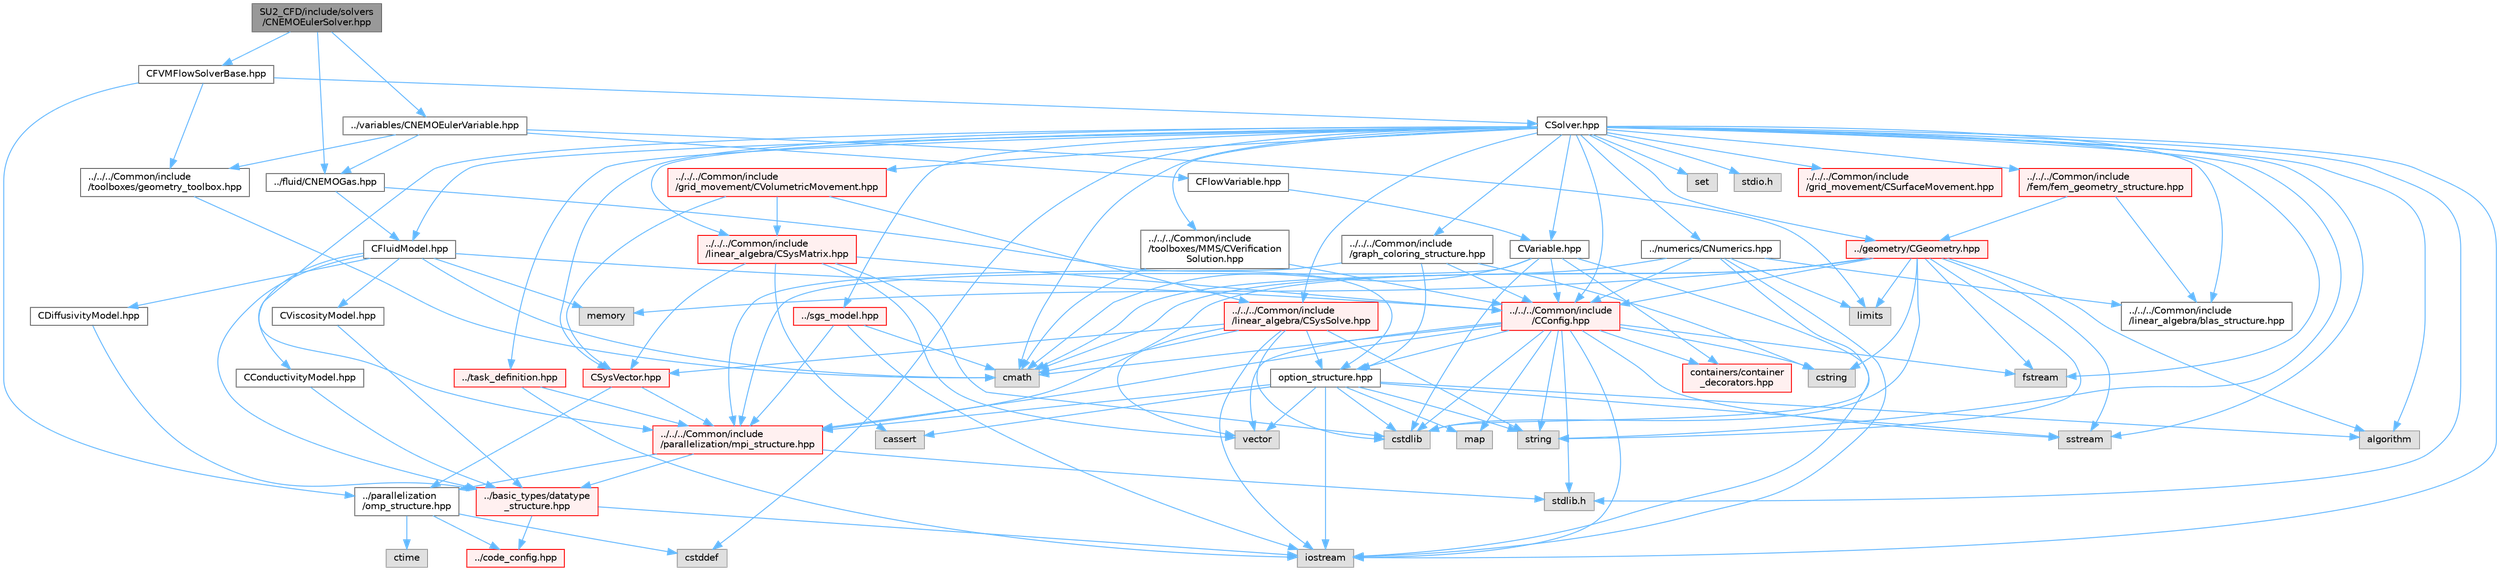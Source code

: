 digraph "SU2_CFD/include/solvers/CNEMOEulerSolver.hpp"
{
 // LATEX_PDF_SIZE
  bgcolor="transparent";
  edge [fontname=Helvetica,fontsize=10,labelfontname=Helvetica,labelfontsize=10];
  node [fontname=Helvetica,fontsize=10,shape=box,height=0.2,width=0.4];
  Node1 [id="Node000001",label="SU2_CFD/include/solvers\l/CNEMOEulerSolver.hpp",height=0.2,width=0.4,color="gray40", fillcolor="grey60", style="filled", fontcolor="black",tooltip="Headers of the CNEMOEulerSolver class."];
  Node1 -> Node2 [id="edge1_Node000001_Node000002",color="steelblue1",style="solid",tooltip=" "];
  Node2 [id="Node000002",label="../variables/CNEMOEulerVariable.hpp",height=0.2,width=0.4,color="grey40", fillcolor="white", style="filled",URL="$CNEMOEulerVariable_8hpp.html",tooltip="Class for defining the variables of the compressible NEMO Euler solver."];
  Node2 -> Node3 [id="edge2_Node000002_Node000003",color="steelblue1",style="solid",tooltip=" "];
  Node3 [id="Node000003",label="limits",height=0.2,width=0.4,color="grey60", fillcolor="#E0E0E0", style="filled",tooltip=" "];
  Node2 -> Node4 [id="edge3_Node000002_Node000004",color="steelblue1",style="solid",tooltip=" "];
  Node4 [id="Node000004",label="CFlowVariable.hpp",height=0.2,width=0.4,color="grey40", fillcolor="white", style="filled",URL="$CFlowVariable_8hpp.html",tooltip="Class for defining the common variables of flow solvers."];
  Node4 -> Node5 [id="edge4_Node000004_Node000005",color="steelblue1",style="solid",tooltip=" "];
  Node5 [id="Node000005",label="CVariable.hpp",height=0.2,width=0.4,color="grey40", fillcolor="white", style="filled",URL="$CVariable_8hpp.html",tooltip="Declaration and inlines of the parent class for defining problem variables, function definitions in f..."];
  Node5 -> Node6 [id="edge5_Node000005_Node000006",color="steelblue1",style="solid",tooltip=" "];
  Node6 [id="Node000006",label="../../../Common/include\l/parallelization/mpi_structure.hpp",height=0.2,width=0.4,color="red", fillcolor="#FFF0F0", style="filled",URL="$mpi__structure_8hpp.html",tooltip="Headers of the mpi interface for generalized datatypes. The subroutines and functions are in the mpi_..."];
  Node6 -> Node7 [id="edge6_Node000006_Node000007",color="steelblue1",style="solid",tooltip=" "];
  Node7 [id="Node000007",label="stdlib.h",height=0.2,width=0.4,color="grey60", fillcolor="#E0E0E0", style="filled",tooltip=" "];
  Node6 -> Node8 [id="edge7_Node000006_Node000008",color="steelblue1",style="solid",tooltip=" "];
  Node8 [id="Node000008",label="../basic_types/datatype\l_structure.hpp",height=0.2,width=0.4,color="red", fillcolor="#FFF0F0", style="filled",URL="$datatype__structure_8hpp.html",tooltip="Headers for generalized datatypes, defines an interface for AD types."];
  Node8 -> Node9 [id="edge8_Node000008_Node000009",color="steelblue1",style="solid",tooltip=" "];
  Node9 [id="Node000009",label="iostream",height=0.2,width=0.4,color="grey60", fillcolor="#E0E0E0", style="filled",tooltip=" "];
  Node8 -> Node12 [id="edge9_Node000008_Node000012",color="steelblue1",style="solid",tooltip=" "];
  Node12 [id="Node000012",label="../code_config.hpp",height=0.2,width=0.4,color="red", fillcolor="#FFF0F0", style="filled",URL="$code__config_8hpp.html",tooltip="Header file for collecting common macros, definitions and type configurations."];
  Node6 -> Node15 [id="edge10_Node000006_Node000015",color="steelblue1",style="solid",tooltip=" "];
  Node15 [id="Node000015",label="../parallelization\l/omp_structure.hpp",height=0.2,width=0.4,color="grey40", fillcolor="white", style="filled",URL="$omp__structure_8hpp.html",tooltip="OpenMP interface header, provides compatibility functions if the code is built without OpenMP support..."];
  Node15 -> Node16 [id="edge11_Node000015_Node000016",color="steelblue1",style="solid",tooltip=" "];
  Node16 [id="Node000016",label="cstddef",height=0.2,width=0.4,color="grey60", fillcolor="#E0E0E0", style="filled",tooltip=" "];
  Node15 -> Node12 [id="edge12_Node000015_Node000012",color="steelblue1",style="solid",tooltip=" "];
  Node15 -> Node17 [id="edge13_Node000015_Node000017",color="steelblue1",style="solid",tooltip=" "];
  Node17 [id="Node000017",label="ctime",height=0.2,width=0.4,color="grey60", fillcolor="#E0E0E0", style="filled",tooltip=" "];
  Node5 -> Node19 [id="edge14_Node000005_Node000019",color="steelblue1",style="solid",tooltip=" "];
  Node19 [id="Node000019",label="cmath",height=0.2,width=0.4,color="grey60", fillcolor="#E0E0E0", style="filled",tooltip=" "];
  Node5 -> Node9 [id="edge15_Node000005_Node000009",color="steelblue1",style="solid",tooltip=" "];
  Node5 -> Node20 [id="edge16_Node000005_Node000020",color="steelblue1",style="solid",tooltip=" "];
  Node20 [id="Node000020",label="cstdlib",height=0.2,width=0.4,color="grey60", fillcolor="#E0E0E0", style="filled",tooltip=" "];
  Node5 -> Node21 [id="edge17_Node000005_Node000021",color="steelblue1",style="solid",tooltip=" "];
  Node21 [id="Node000021",label="../../../Common/include\l/CConfig.hpp",height=0.2,width=0.4,color="red", fillcolor="#FFF0F0", style="filled",URL="$CConfig_8hpp.html",tooltip="All the information about the definition of the physical problem. The subroutines and functions are i..."];
  Node21 -> Node6 [id="edge18_Node000021_Node000006",color="steelblue1",style="solid",tooltip=" "];
  Node21 -> Node9 [id="edge19_Node000021_Node000009",color="steelblue1",style="solid",tooltip=" "];
  Node21 -> Node20 [id="edge20_Node000021_Node000020",color="steelblue1",style="solid",tooltip=" "];
  Node21 -> Node22 [id="edge21_Node000021_Node000022",color="steelblue1",style="solid",tooltip=" "];
  Node22 [id="Node000022",label="fstream",height=0.2,width=0.4,color="grey60", fillcolor="#E0E0E0", style="filled",tooltip=" "];
  Node21 -> Node23 [id="edge22_Node000021_Node000023",color="steelblue1",style="solid",tooltip=" "];
  Node23 [id="Node000023",label="sstream",height=0.2,width=0.4,color="grey60", fillcolor="#E0E0E0", style="filled",tooltip=" "];
  Node21 -> Node24 [id="edge23_Node000021_Node000024",color="steelblue1",style="solid",tooltip=" "];
  Node24 [id="Node000024",label="string",height=0.2,width=0.4,color="grey60", fillcolor="#E0E0E0", style="filled",tooltip=" "];
  Node21 -> Node25 [id="edge24_Node000021_Node000025",color="steelblue1",style="solid",tooltip=" "];
  Node25 [id="Node000025",label="cstring",height=0.2,width=0.4,color="grey60", fillcolor="#E0E0E0", style="filled",tooltip=" "];
  Node21 -> Node26 [id="edge25_Node000021_Node000026",color="steelblue1",style="solid",tooltip=" "];
  Node26 [id="Node000026",label="vector",height=0.2,width=0.4,color="grey60", fillcolor="#E0E0E0", style="filled",tooltip=" "];
  Node21 -> Node7 [id="edge26_Node000021_Node000007",color="steelblue1",style="solid",tooltip=" "];
  Node21 -> Node19 [id="edge27_Node000021_Node000019",color="steelblue1",style="solid",tooltip=" "];
  Node21 -> Node28 [id="edge28_Node000021_Node000028",color="steelblue1",style="solid",tooltip=" "];
  Node28 [id="Node000028",label="map",height=0.2,width=0.4,color="grey60", fillcolor="#E0E0E0", style="filled",tooltip=" "];
  Node21 -> Node30 [id="edge29_Node000021_Node000030",color="steelblue1",style="solid",tooltip=" "];
  Node30 [id="Node000030",label="option_structure.hpp",height=0.2,width=0.4,color="grey40", fillcolor="white", style="filled",URL="$option__structure_8hpp.html",tooltip="Defines classes for referencing options for easy input in CConfig."];
  Node30 -> Node6 [id="edge30_Node000030_Node000006",color="steelblue1",style="solid",tooltip=" "];
  Node30 -> Node9 [id="edge31_Node000030_Node000009",color="steelblue1",style="solid",tooltip=" "];
  Node30 -> Node23 [id="edge32_Node000030_Node000023",color="steelblue1",style="solid",tooltip=" "];
  Node30 -> Node24 [id="edge33_Node000030_Node000024",color="steelblue1",style="solid",tooltip=" "];
  Node30 -> Node26 [id="edge34_Node000030_Node000026",color="steelblue1",style="solid",tooltip=" "];
  Node30 -> Node28 [id="edge35_Node000030_Node000028",color="steelblue1",style="solid",tooltip=" "];
  Node30 -> Node20 [id="edge36_Node000030_Node000020",color="steelblue1",style="solid",tooltip=" "];
  Node30 -> Node31 [id="edge37_Node000030_Node000031",color="steelblue1",style="solid",tooltip=" "];
  Node31 [id="Node000031",label="algorithm",height=0.2,width=0.4,color="grey60", fillcolor="#E0E0E0", style="filled",tooltip=" "];
  Node30 -> Node32 [id="edge38_Node000030_Node000032",color="steelblue1",style="solid",tooltip=" "];
  Node32 [id="Node000032",label="cassert",height=0.2,width=0.4,color="grey60", fillcolor="#E0E0E0", style="filled",tooltip=" "];
  Node21 -> Node33 [id="edge39_Node000021_Node000033",color="steelblue1",style="solid",tooltip=" "];
  Node33 [id="Node000033",label="containers/container\l_decorators.hpp",height=0.2,width=0.4,color="red", fillcolor="#FFF0F0", style="filled",URL="$container__decorators_8hpp.html",tooltip="Collection of small classes that decorate C2DContainer to augment its functionality,..."];
  Node5 -> Node33 [id="edge40_Node000005_Node000033",color="steelblue1",style="solid",tooltip=" "];
  Node2 -> Node43 [id="edge41_Node000002_Node000043",color="steelblue1",style="solid",tooltip=" "];
  Node43 [id="Node000043",label="../fluid/CNEMOGas.hpp",height=0.2,width=0.4,color="grey40", fillcolor="white", style="filled",URL="$CNEMOGas_8hpp.html",tooltip="Defines the nonequilibrium gas model."];
  Node43 -> Node44 [id="edge42_Node000043_Node000044",color="steelblue1",style="solid",tooltip=" "];
  Node44 [id="Node000044",label="CFluidModel.hpp",height=0.2,width=0.4,color="grey40", fillcolor="white", style="filled",URL="$CFluidModel_8hpp.html",tooltip="Defines the main fluid model class for thermophysical properties."];
  Node44 -> Node19 [id="edge43_Node000044_Node000019",color="steelblue1",style="solid",tooltip=" "];
  Node44 -> Node45 [id="edge44_Node000044_Node000045",color="steelblue1",style="solid",tooltip=" "];
  Node45 [id="Node000045",label="memory",height=0.2,width=0.4,color="grey60", fillcolor="#E0E0E0", style="filled",tooltip=" "];
  Node44 -> Node21 [id="edge45_Node000044_Node000021",color="steelblue1",style="solid",tooltip=" "];
  Node44 -> Node8 [id="edge46_Node000044_Node000008",color="steelblue1",style="solid",tooltip=" "];
  Node44 -> Node46 [id="edge47_Node000044_Node000046",color="steelblue1",style="solid",tooltip=" "];
  Node46 [id="Node000046",label="CConductivityModel.hpp",height=0.2,width=0.4,color="grey40", fillcolor="white", style="filled",URL="$CConductivityModel_8hpp.html",tooltip="Defines an interface class for thermal conductivity models."];
  Node46 -> Node8 [id="edge48_Node000046_Node000008",color="steelblue1",style="solid",tooltip=" "];
  Node44 -> Node47 [id="edge49_Node000044_Node000047",color="steelblue1",style="solid",tooltip=" "];
  Node47 [id="Node000047",label="CViscosityModel.hpp",height=0.2,width=0.4,color="grey40", fillcolor="white", style="filled",URL="$CViscosityModel_8hpp.html",tooltip="Interface class for defining laminar viscosity models."];
  Node47 -> Node8 [id="edge50_Node000047_Node000008",color="steelblue1",style="solid",tooltip=" "];
  Node44 -> Node48 [id="edge51_Node000044_Node000048",color="steelblue1",style="solid",tooltip=" "];
  Node48 [id="Node000048",label="CDiffusivityModel.hpp",height=0.2,width=0.4,color="grey40", fillcolor="white", style="filled",URL="$CDiffusivityModel_8hpp.html",tooltip="Interface class for defining mass diffusivity models."];
  Node48 -> Node8 [id="edge52_Node000048_Node000008",color="steelblue1",style="solid",tooltip=" "];
  Node43 -> Node30 [id="edge53_Node000043_Node000030",color="steelblue1",style="solid",tooltip=" "];
  Node2 -> Node49 [id="edge54_Node000002_Node000049",color="steelblue1",style="solid",tooltip=" "];
  Node49 [id="Node000049",label="../../../Common/include\l/toolboxes/geometry_toolbox.hpp",height=0.2,width=0.4,color="grey40", fillcolor="white", style="filled",URL="$geometry__toolbox_8hpp.html",tooltip="Collection of common lightweight geometry-oriented methods."];
  Node49 -> Node19 [id="edge55_Node000049_Node000019",color="steelblue1",style="solid",tooltip=" "];
  Node1 -> Node43 [id="edge56_Node000001_Node000043",color="steelblue1",style="solid",tooltip=" "];
  Node1 -> Node50 [id="edge57_Node000001_Node000050",color="steelblue1",style="solid",tooltip=" "];
  Node50 [id="Node000050",label="CFVMFlowSolverBase.hpp",height=0.2,width=0.4,color="grey40", fillcolor="white", style="filled",URL="$CFVMFlowSolverBase_8hpp.html",tooltip="Base class template for all FVM flow solvers."];
  Node50 -> Node15 [id="edge58_Node000050_Node000015",color="steelblue1",style="solid",tooltip=" "];
  Node50 -> Node49 [id="edge59_Node000050_Node000049",color="steelblue1",style="solid",tooltip=" "];
  Node50 -> Node51 [id="edge60_Node000050_Node000051",color="steelblue1",style="solid",tooltip=" "];
  Node51 [id="Node000051",label="CSolver.hpp",height=0.2,width=0.4,color="grey40", fillcolor="white", style="filled",URL="$CSolver_8hpp.html",tooltip="Headers of the CSolver class which is inherited by all of the other solvers."];
  Node51 -> Node6 [id="edge61_Node000051_Node000006",color="steelblue1",style="solid",tooltip=" "];
  Node51 -> Node19 [id="edge62_Node000051_Node000019",color="steelblue1",style="solid",tooltip=" "];
  Node51 -> Node16 [id="edge63_Node000051_Node000016",color="steelblue1",style="solid",tooltip=" "];
  Node51 -> Node24 [id="edge64_Node000051_Node000024",color="steelblue1",style="solid",tooltip=" "];
  Node51 -> Node22 [id="edge65_Node000051_Node000022",color="steelblue1",style="solid",tooltip=" "];
  Node51 -> Node23 [id="edge66_Node000051_Node000023",color="steelblue1",style="solid",tooltip=" "];
  Node51 -> Node31 [id="edge67_Node000051_Node000031",color="steelblue1",style="solid",tooltip=" "];
  Node51 -> Node9 [id="edge68_Node000051_Node000009",color="steelblue1",style="solid",tooltip=" "];
  Node51 -> Node52 [id="edge69_Node000051_Node000052",color="steelblue1",style="solid",tooltip=" "];
  Node52 [id="Node000052",label="set",height=0.2,width=0.4,color="grey60", fillcolor="#E0E0E0", style="filled",tooltip=" "];
  Node51 -> Node7 [id="edge70_Node000051_Node000007",color="steelblue1",style="solid",tooltip=" "];
  Node51 -> Node53 [id="edge71_Node000051_Node000053",color="steelblue1",style="solid",tooltip=" "];
  Node53 [id="Node000053",label="stdio.h",height=0.2,width=0.4,color="grey60", fillcolor="#E0E0E0", style="filled",tooltip=" "];
  Node51 -> Node44 [id="edge72_Node000051_Node000044",color="steelblue1",style="solid",tooltip=" "];
  Node51 -> Node54 [id="edge73_Node000051_Node000054",color="steelblue1",style="solid",tooltip=" "];
  Node54 [id="Node000054",label="../task_definition.hpp",height=0.2,width=0.4,color="red", fillcolor="#FFF0F0", style="filled",URL="$task__definition_8hpp.html",tooltip="Header of the task definition class for the SU2 solvers."];
  Node54 -> Node6 [id="edge74_Node000054_Node000006",color="steelblue1",style="solid",tooltip=" "];
  Node54 -> Node9 [id="edge75_Node000054_Node000009",color="steelblue1",style="solid",tooltip=" "];
  Node51 -> Node56 [id="edge76_Node000051_Node000056",color="steelblue1",style="solid",tooltip=" "];
  Node56 [id="Node000056",label="../numerics/CNumerics.hpp",height=0.2,width=0.4,color="grey40", fillcolor="white", style="filled",URL="$CNumerics_8hpp.html",tooltip="Declaration of the base numerics class, the implementation is in the CNumerics.cpp file."];
  Node56 -> Node19 [id="edge77_Node000056_Node000019",color="steelblue1",style="solid",tooltip=" "];
  Node56 -> Node9 [id="edge78_Node000056_Node000009",color="steelblue1",style="solid",tooltip=" "];
  Node56 -> Node3 [id="edge79_Node000056_Node000003",color="steelblue1",style="solid",tooltip=" "];
  Node56 -> Node20 [id="edge80_Node000056_Node000020",color="steelblue1",style="solid",tooltip=" "];
  Node56 -> Node21 [id="edge81_Node000056_Node000021",color="steelblue1",style="solid",tooltip=" "];
  Node56 -> Node57 [id="edge82_Node000056_Node000057",color="steelblue1",style="solid",tooltip=" "];
  Node57 [id="Node000057",label="../../../Common/include\l/linear_algebra/blas_structure.hpp",height=0.2,width=0.4,color="grey40", fillcolor="white", style="filled",URL="$blas__structure_8hpp.html",tooltip="Include files and headers of the functions for matrix and vector operations, which are typically foun..."];
  Node51 -> Node58 [id="edge83_Node000051_Node000058",color="steelblue1",style="solid",tooltip=" "];
  Node58 [id="Node000058",label="../sgs_model.hpp",height=0.2,width=0.4,color="red", fillcolor="#FFF0F0", style="filled",URL="$sgs__model_8hpp.html",tooltip="Headers of the LES subgrid scale models of the SU2 solvers."];
  Node58 -> Node6 [id="edge84_Node000058_Node000006",color="steelblue1",style="solid",tooltip=" "];
  Node58 -> Node9 [id="edge85_Node000058_Node000009",color="steelblue1",style="solid",tooltip=" "];
  Node58 -> Node19 [id="edge86_Node000058_Node000019",color="steelblue1",style="solid",tooltip=" "];
  Node51 -> Node60 [id="edge87_Node000051_Node000060",color="steelblue1",style="solid",tooltip=" "];
  Node60 [id="Node000060",label="../../../Common/include\l/fem/fem_geometry_structure.hpp",height=0.2,width=0.4,color="red", fillcolor="#FFF0F0", style="filled",URL="$fem__geometry__structure_8hpp.html",tooltip="Headers of the main subroutines for creating the geometrical structure for the FEM solver...."];
  Node60 -> Node61 [id="edge88_Node000060_Node000061",color="steelblue1",style="solid",tooltip=" "];
  Node61 [id="Node000061",label="../geometry/CGeometry.hpp",height=0.2,width=0.4,color="red", fillcolor="#FFF0F0", style="filled",URL="$CGeometry_8hpp.html",tooltip="Headers of the main subroutines for creating the geometrical structure. The subroutines and functions..."];
  Node61 -> Node3 [id="edge89_Node000061_Node000003",color="steelblue1",style="solid",tooltip=" "];
  Node61 -> Node6 [id="edge90_Node000061_Node000006",color="steelblue1",style="solid",tooltip=" "];
  Node61 -> Node24 [id="edge91_Node000061_Node000024",color="steelblue1",style="solid",tooltip=" "];
  Node61 -> Node22 [id="edge92_Node000061_Node000022",color="steelblue1",style="solid",tooltip=" "];
  Node61 -> Node23 [id="edge93_Node000061_Node000023",color="steelblue1",style="solid",tooltip=" "];
  Node61 -> Node19 [id="edge94_Node000061_Node000019",color="steelblue1",style="solid",tooltip=" "];
  Node61 -> Node31 [id="edge95_Node000061_Node000031",color="steelblue1",style="solid",tooltip=" "];
  Node61 -> Node25 [id="edge96_Node000061_Node000025",color="steelblue1",style="solid",tooltip=" "];
  Node61 -> Node20 [id="edge97_Node000061_Node000020",color="steelblue1",style="solid",tooltip=" "];
  Node61 -> Node45 [id="edge98_Node000061_Node000045",color="steelblue1",style="solid",tooltip=" "];
  Node61 -> Node21 [id="edge99_Node000061_Node000021",color="steelblue1",style="solid",tooltip=" "];
  Node60 -> Node57 [id="edge100_Node000060_Node000057",color="steelblue1",style="solid",tooltip=" "];
  Node51 -> Node61 [id="edge101_Node000051_Node000061",color="steelblue1",style="solid",tooltip=" "];
  Node51 -> Node21 [id="edge102_Node000051_Node000021",color="steelblue1",style="solid",tooltip=" "];
  Node51 -> Node80 [id="edge103_Node000051_Node000080",color="steelblue1",style="solid",tooltip=" "];
  Node80 [id="Node000080",label="../../../Common/include\l/linear_algebra/CSysMatrix.hpp",height=0.2,width=0.4,color="red", fillcolor="#FFF0F0", style="filled",URL="$CSysMatrix_8hpp.html",tooltip="Declaration of the block-sparse matrix class. The implemtation is in CSysMatrix.cpp."];
  Node80 -> Node21 [id="edge104_Node000080_Node000021",color="steelblue1",style="solid",tooltip=" "];
  Node80 -> Node81 [id="edge105_Node000080_Node000081",color="steelblue1",style="solid",tooltip=" "];
  Node81 [id="Node000081",label="CSysVector.hpp",height=0.2,width=0.4,color="red", fillcolor="#FFF0F0", style="filled",URL="$CSysVector_8hpp.html",tooltip="Declararion and inlines of the vector class used in the solution of large, distributed,..."];
  Node81 -> Node6 [id="edge106_Node000081_Node000006",color="steelblue1",style="solid",tooltip=" "];
  Node81 -> Node15 [id="edge107_Node000081_Node000015",color="steelblue1",style="solid",tooltip=" "];
  Node80 -> Node20 [id="edge108_Node000080_Node000020",color="steelblue1",style="solid",tooltip=" "];
  Node80 -> Node26 [id="edge109_Node000080_Node000026",color="steelblue1",style="solid",tooltip=" "];
  Node80 -> Node32 [id="edge110_Node000080_Node000032",color="steelblue1",style="solid",tooltip=" "];
  Node51 -> Node81 [id="edge111_Node000051_Node000081",color="steelblue1",style="solid",tooltip=" "];
  Node51 -> Node84 [id="edge112_Node000051_Node000084",color="steelblue1",style="solid",tooltip=" "];
  Node84 [id="Node000084",label="../../../Common/include\l/linear_algebra/CSysSolve.hpp",height=0.2,width=0.4,color="red", fillcolor="#FFF0F0", style="filled",URL="$CSysSolve_8hpp.html",tooltip="Headers for the classes related to linear solvers (CG, FGMRES, etc) The subroutines and functions are..."];
  Node84 -> Node19 [id="edge113_Node000084_Node000019",color="steelblue1",style="solid",tooltip=" "];
  Node84 -> Node26 [id="edge114_Node000084_Node000026",color="steelblue1",style="solid",tooltip=" "];
  Node84 -> Node9 [id="edge115_Node000084_Node000009",color="steelblue1",style="solid",tooltip=" "];
  Node84 -> Node20 [id="edge116_Node000084_Node000020",color="steelblue1",style="solid",tooltip=" "];
  Node84 -> Node24 [id="edge117_Node000084_Node000024",color="steelblue1",style="solid",tooltip=" "];
  Node84 -> Node81 [id="edge118_Node000084_Node000081",color="steelblue1",style="solid",tooltip=" "];
  Node84 -> Node30 [id="edge119_Node000084_Node000030",color="steelblue1",style="solid",tooltip=" "];
  Node51 -> Node86 [id="edge120_Node000051_Node000086",color="steelblue1",style="solid",tooltip=" "];
  Node86 [id="Node000086",label="../../../Common/include\l/grid_movement/CSurfaceMovement.hpp",height=0.2,width=0.4,color="red", fillcolor="#FFF0F0", style="filled",URL="$CSurfaceMovement_8hpp.html",tooltip="Headers of the CSurfaceMovement class."];
  Node51 -> Node90 [id="edge121_Node000051_Node000090",color="steelblue1",style="solid",tooltip=" "];
  Node90 [id="Node000090",label="../../../Common/include\l/grid_movement/CVolumetricMovement.hpp",height=0.2,width=0.4,color="red", fillcolor="#FFF0F0", style="filled",URL="$CVolumetricMovement_8hpp.html",tooltip="Headers of the CVolumetricMovement class."];
  Node90 -> Node80 [id="edge122_Node000090_Node000080",color="steelblue1",style="solid",tooltip=" "];
  Node90 -> Node81 [id="edge123_Node000090_Node000081",color="steelblue1",style="solid",tooltip=" "];
  Node90 -> Node84 [id="edge124_Node000090_Node000084",color="steelblue1",style="solid",tooltip=" "];
  Node51 -> Node57 [id="edge125_Node000051_Node000057",color="steelblue1",style="solid",tooltip=" "];
  Node51 -> Node91 [id="edge126_Node000051_Node000091",color="steelblue1",style="solid",tooltip=" "];
  Node91 [id="Node000091",label="../../../Common/include\l/graph_coloring_structure.hpp",height=0.2,width=0.4,color="grey40", fillcolor="white", style="filled",URL="$graph__coloring__structure_8hpp.html",tooltip="Include files and headers of the functions to carry out a coloring of a given graph...."];
  Node91 -> Node6 [id="edge127_Node000091_Node000006",color="steelblue1",style="solid",tooltip=" "];
  Node91 -> Node30 [id="edge128_Node000091_Node000030",color="steelblue1",style="solid",tooltip=" "];
  Node91 -> Node21 [id="edge129_Node000091_Node000021",color="steelblue1",style="solid",tooltip=" "];
  Node91 -> Node25 [id="edge130_Node000091_Node000025",color="steelblue1",style="solid",tooltip=" "];
  Node51 -> Node92 [id="edge131_Node000051_Node000092",color="steelblue1",style="solid",tooltip=" "];
  Node92 [id="Node000092",label="../../../Common/include\l/toolboxes/MMS/CVerification\lSolution.hpp",height=0.2,width=0.4,color="grey40", fillcolor="white", style="filled",URL="$CVerificationSolution_8hpp.html",tooltip="Header file for the base class CVerificationSolution. The implementations are in the CVerificationSol..."];
  Node92 -> Node19 [id="edge132_Node000092_Node000019",color="steelblue1",style="solid",tooltip=" "];
  Node92 -> Node21 [id="edge133_Node000092_Node000021",color="steelblue1",style="solid",tooltip=" "];
  Node51 -> Node5 [id="edge134_Node000051_Node000005",color="steelblue1",style="solid",tooltip=" "];
}
